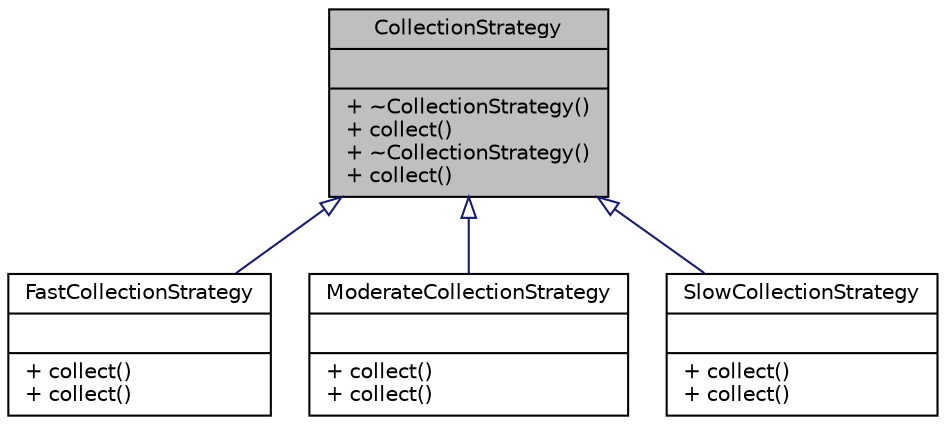 digraph "CollectionStrategy"
{
 // LATEX_PDF_SIZE
  edge [fontname="Helvetica",fontsize="10",labelfontname="Helvetica",labelfontsize="10"];
  node [fontname="Helvetica",fontsize="10",shape=record];
  Node1 [label="{CollectionStrategy\n||+ ~CollectionStrategy()\l+ collect()\l+ ~CollectionStrategy()\l+ collect()\l}",height=0.2,width=0.4,color="black", fillcolor="grey75", style="filled", fontcolor="black",tooltip="Base class for collection strategies in the NPC system."];
  Node1 -> Node2 [dir="back",color="midnightblue",fontsize="10",style="solid",arrowtail="onormal",fontname="Helvetica"];
  Node2 [label="{FastCollectionStrategy\n||+ collect()\l+ collect()\l}",height=0.2,width=0.4,color="black", fillcolor="white", style="filled",URL="$classFastCollectionStrategy.html",tooltip="Collection strategy for fast collection rate."];
  Node1 -> Node3 [dir="back",color="midnightblue",fontsize="10",style="solid",arrowtail="onormal",fontname="Helvetica"];
  Node3 [label="{ModerateCollectionStrategy\n||+ collect()\l+ collect()\l}",height=0.2,width=0.4,color="black", fillcolor="white", style="filled",URL="$classModerateCollectionStrategy.html",tooltip="Collection strategy for moderate collection rate."];
  Node1 -> Node4 [dir="back",color="midnightblue",fontsize="10",style="solid",arrowtail="onormal",fontname="Helvetica"];
  Node4 [label="{SlowCollectionStrategy\n||+ collect()\l+ collect()\l}",height=0.2,width=0.4,color="black", fillcolor="white", style="filled",URL="$classSlowCollectionStrategy.html",tooltip="Collection strategy for slow collection rate."];
}
